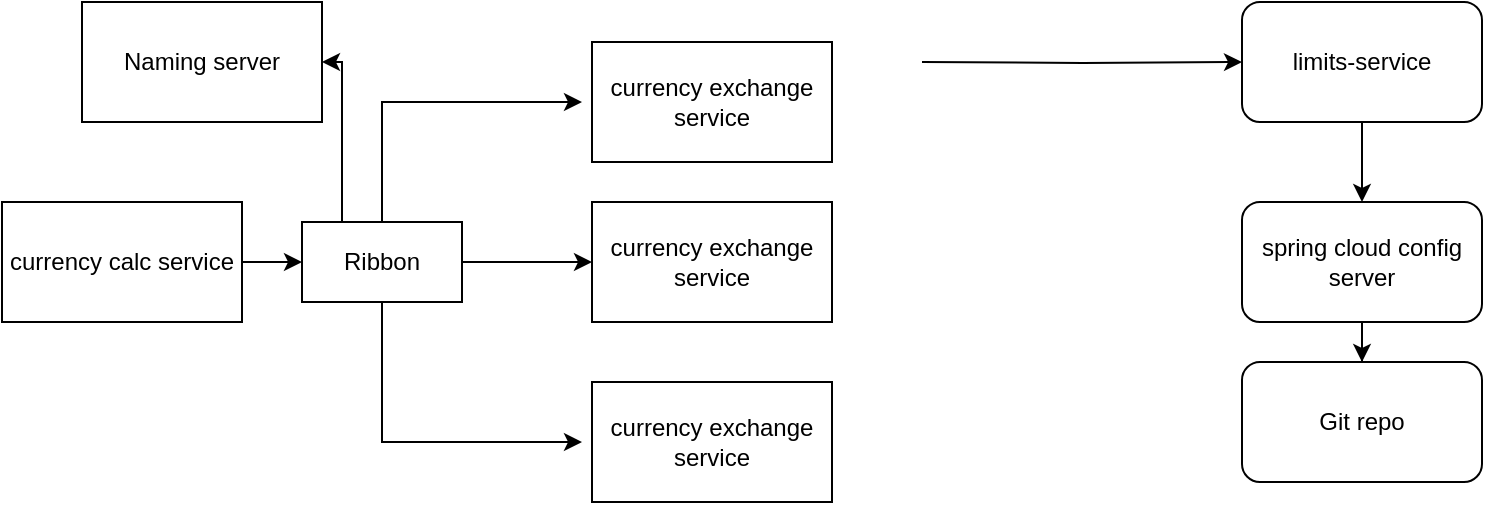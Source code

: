 <mxfile version="17.4.6" type="github">
  <diagram id="X2fJKKt7aarqbtWtg0Cp" name="Page-1">
    <mxGraphModel dx="868" dy="450" grid="1" gridSize="10" guides="1" tooltips="1" connect="1" arrows="1" fold="1" page="1" pageScale="1" pageWidth="850" pageHeight="1100" math="0" shadow="0">
      <root>
        <mxCell id="0" />
        <mxCell id="1" parent="0" />
        <mxCell id="hKdDYJP4mx2-etjvpNGC-3" value="" style="edgeStyle=orthogonalEdgeStyle;rounded=0;orthogonalLoop=1;jettySize=auto;html=1;" edge="1" parent="1" source="hKdDYJP4mx2-etjvpNGC-1" target="hKdDYJP4mx2-etjvpNGC-2">
          <mxGeometry relative="1" as="geometry" />
        </mxCell>
        <mxCell id="hKdDYJP4mx2-etjvpNGC-1" value="limits-service" style="rounded=1;whiteSpace=wrap;html=1;" vertex="1" parent="1">
          <mxGeometry x="630" y="90" width="120" height="60" as="geometry" />
        </mxCell>
        <mxCell id="hKdDYJP4mx2-etjvpNGC-5" value="" style="edgeStyle=orthogonalEdgeStyle;rounded=0;orthogonalLoop=1;jettySize=auto;html=1;" edge="1" parent="1" source="hKdDYJP4mx2-etjvpNGC-2" target="hKdDYJP4mx2-etjvpNGC-4">
          <mxGeometry relative="1" as="geometry" />
        </mxCell>
        <mxCell id="hKdDYJP4mx2-etjvpNGC-2" value="spring cloud config server" style="whiteSpace=wrap;html=1;rounded=1;" vertex="1" parent="1">
          <mxGeometry x="630" y="190" width="120" height="60" as="geometry" />
        </mxCell>
        <mxCell id="hKdDYJP4mx2-etjvpNGC-4" value="Git repo" style="whiteSpace=wrap;html=1;rounded=1;" vertex="1" parent="1">
          <mxGeometry x="630" y="270" width="120" height="60" as="geometry" />
        </mxCell>
        <mxCell id="hKdDYJP4mx2-etjvpNGC-13" value="" style="edgeStyle=orthogonalEdgeStyle;rounded=0;orthogonalLoop=1;jettySize=auto;html=1;" edge="1" parent="1" source="hKdDYJP4mx2-etjvpNGC-6" target="hKdDYJP4mx2-etjvpNGC-12">
          <mxGeometry relative="1" as="geometry" />
        </mxCell>
        <mxCell id="hKdDYJP4mx2-etjvpNGC-6" value="currency calc service" style="rounded=0;whiteSpace=wrap;html=1;" vertex="1" parent="1">
          <mxGeometry x="10" y="190" width="120" height="60" as="geometry" />
        </mxCell>
        <mxCell id="hKdDYJP4mx2-etjvpNGC-9" value="" style="edgeStyle=orthogonalEdgeStyle;rounded=0;orthogonalLoop=1;jettySize=auto;html=1;" edge="1" parent="1" target="hKdDYJP4mx2-etjvpNGC-1">
          <mxGeometry relative="1" as="geometry">
            <mxPoint x="470" y="120" as="sourcePoint" />
          </mxGeometry>
        </mxCell>
        <mxCell id="hKdDYJP4mx2-etjvpNGC-7" value="currency exchange service" style="whiteSpace=wrap;html=1;rounded=0;" vertex="1" parent="1">
          <mxGeometry x="305" y="190" width="120" height="60" as="geometry" />
        </mxCell>
        <mxCell id="hKdDYJP4mx2-etjvpNGC-10" value="currency exchange service" style="whiteSpace=wrap;html=1;rounded=0;" vertex="1" parent="1">
          <mxGeometry x="305" y="280" width="120" height="60" as="geometry" />
        </mxCell>
        <mxCell id="hKdDYJP4mx2-etjvpNGC-11" value="currency exchange service" style="whiteSpace=wrap;html=1;rounded=0;" vertex="1" parent="1">
          <mxGeometry x="305" y="110" width="120" height="60" as="geometry" />
        </mxCell>
        <mxCell id="hKdDYJP4mx2-etjvpNGC-15" value="" style="edgeStyle=orthogonalEdgeStyle;rounded=0;orthogonalLoop=1;jettySize=auto;html=1;" edge="1" parent="1" source="hKdDYJP4mx2-etjvpNGC-12" target="hKdDYJP4mx2-etjvpNGC-7">
          <mxGeometry relative="1" as="geometry" />
        </mxCell>
        <mxCell id="hKdDYJP4mx2-etjvpNGC-19" value="" style="edgeStyle=orthogonalEdgeStyle;rounded=0;orthogonalLoop=1;jettySize=auto;html=1;" edge="1" parent="1" source="hKdDYJP4mx2-etjvpNGC-12">
          <mxGeometry relative="1" as="geometry">
            <mxPoint x="300" y="140" as="targetPoint" />
            <Array as="points">
              <mxPoint x="200" y="140" />
            </Array>
          </mxGeometry>
        </mxCell>
        <mxCell id="hKdDYJP4mx2-etjvpNGC-20" style="edgeStyle=orthogonalEdgeStyle;rounded=0;orthogonalLoop=1;jettySize=auto;html=1;" edge="1" parent="1" source="hKdDYJP4mx2-etjvpNGC-12">
          <mxGeometry relative="1" as="geometry">
            <mxPoint x="300" y="310" as="targetPoint" />
            <Array as="points">
              <mxPoint x="200" y="310" />
            </Array>
          </mxGeometry>
        </mxCell>
        <mxCell id="hKdDYJP4mx2-etjvpNGC-22" value="" style="edgeStyle=orthogonalEdgeStyle;rounded=0;orthogonalLoop=1;jettySize=auto;html=1;" edge="1" parent="1" source="hKdDYJP4mx2-etjvpNGC-12" target="hKdDYJP4mx2-etjvpNGC-21">
          <mxGeometry relative="1" as="geometry">
            <Array as="points">
              <mxPoint x="180" y="120" />
            </Array>
          </mxGeometry>
        </mxCell>
        <mxCell id="hKdDYJP4mx2-etjvpNGC-12" value="Ribbon" style="whiteSpace=wrap;html=1;rounded=0;" vertex="1" parent="1">
          <mxGeometry x="160" y="200" width="80" height="40" as="geometry" />
        </mxCell>
        <mxCell id="hKdDYJP4mx2-etjvpNGC-21" value="Naming server" style="whiteSpace=wrap;html=1;rounded=0;" vertex="1" parent="1">
          <mxGeometry x="50" y="90" width="120" height="60" as="geometry" />
        </mxCell>
      </root>
    </mxGraphModel>
  </diagram>
</mxfile>
